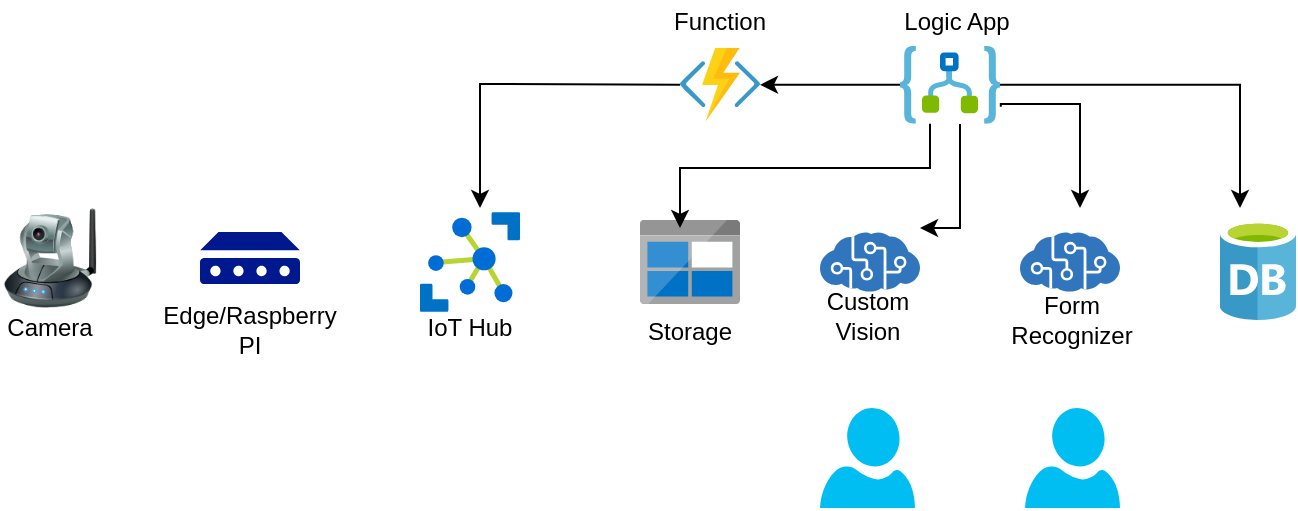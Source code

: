 <mxfile version="14.9.6" type="github">
  <diagram id="MtCcifqgWsF8bFSLHfkf" name="Page-1">
    <mxGraphModel dx="1038" dy="579" grid="1" gridSize="10" guides="1" tooltips="1" connect="1" arrows="1" fold="1" page="1" pageScale="1" pageWidth="850" pageHeight="1100" math="0" shadow="0">
      <root>
        <mxCell id="0" />
        <mxCell id="1" parent="0" />
        <mxCell id="wkmmpEoK6P4Irs7ONP1U-1" value="" style="image;html=1;image=img/lib/clip_art/networking/Ip_Camera_128x128.png" vertex="1" parent="1">
          <mxGeometry x="60" y="240" width="50" height="50" as="geometry" />
        </mxCell>
        <mxCell id="wkmmpEoK6P4Irs7ONP1U-2" value="" style="aspect=fixed;pointerEvents=1;shadow=0;dashed=0;html=1;strokeColor=none;labelPosition=center;verticalLabelPosition=bottom;verticalAlign=top;align=center;fillColor=#00188D;shape=mxgraph.mscae.enterprise.device" vertex="1" parent="1">
          <mxGeometry x="160" y="252" width="50" height="26" as="geometry" />
        </mxCell>
        <mxCell id="wkmmpEoK6P4Irs7ONP1U-3" value="" style="aspect=fixed;html=1;points=[];align=center;image;fontSize=12;image=img/lib/mscae/Cognitive_Services.svg;" vertex="1" parent="1">
          <mxGeometry x="470" y="252" width="50" height="30" as="geometry" />
        </mxCell>
        <mxCell id="wkmmpEoK6P4Irs7ONP1U-4" value="" style="aspect=fixed;html=1;points=[];align=center;image;fontSize=12;image=img/lib/mscae/Cognitive_Services.svg;" vertex="1" parent="1">
          <mxGeometry x="570" y="252" width="50" height="30" as="geometry" />
        </mxCell>
        <mxCell id="wkmmpEoK6P4Irs7ONP1U-5" value="" style="aspect=fixed;html=1;points=[];align=center;image;fontSize=12;image=img/lib/mscae/BlobBlock.svg;" vertex="1" parent="1">
          <mxGeometry x="380" y="246" width="50" height="42" as="geometry" />
        </mxCell>
        <mxCell id="wkmmpEoK6P4Irs7ONP1U-10" value="" style="edgeStyle=orthogonalEdgeStyle;rounded=0;orthogonalLoop=1;jettySize=auto;html=1;" edge="1" parent="1" source="wkmmpEoK6P4Irs7ONP1U-6" target="wkmmpEoK6P4Irs7ONP1U-9">
          <mxGeometry relative="1" as="geometry" />
        </mxCell>
        <mxCell id="wkmmpEoK6P4Irs7ONP1U-11" value="" style="edgeStyle=orthogonalEdgeStyle;rounded=0;orthogonalLoop=1;jettySize=auto;html=1;" edge="1" parent="1" source="wkmmpEoK6P4Irs7ONP1U-6">
          <mxGeometry relative="1" as="geometry">
            <mxPoint x="400" y="250" as="targetPoint" />
            <Array as="points">
              <mxPoint x="525" y="220" />
              <mxPoint x="400" y="220" />
            </Array>
          </mxGeometry>
        </mxCell>
        <mxCell id="wkmmpEoK6P4Irs7ONP1U-13" value="" style="edgeStyle=orthogonalEdgeStyle;rounded=0;orthogonalLoop=1;jettySize=auto;html=1;" edge="1" parent="1" source="wkmmpEoK6P4Irs7ONP1U-6">
          <mxGeometry relative="1" as="geometry">
            <mxPoint x="680" y="240" as="targetPoint" />
            <Array as="points">
              <mxPoint x="680" y="178" />
            </Array>
          </mxGeometry>
        </mxCell>
        <mxCell id="wkmmpEoK6P4Irs7ONP1U-6" value="" style="aspect=fixed;html=1;points=[];align=center;image;fontSize=12;image=img/lib/mscae/Logic_Apps.svg;" vertex="1" parent="1">
          <mxGeometry x="510" y="158.9" width="50" height="39" as="geometry" />
        </mxCell>
        <mxCell id="wkmmpEoK6P4Irs7ONP1U-7" value="" style="aspect=fixed;html=1;points=[];align=center;image;fontSize=12;image=img/lib/mscae/Database_General.svg;" vertex="1" parent="1">
          <mxGeometry x="670" y="246" width="38" height="50" as="geometry" />
        </mxCell>
        <mxCell id="wkmmpEoK6P4Irs7ONP1U-8" value="" style="aspect=fixed;html=1;points=[];align=center;image;fontSize=12;image=img/lib/mscae/Azure_IoT_Hub.svg;" vertex="1" parent="1">
          <mxGeometry x="270" y="242" width="50" height="50" as="geometry" />
        </mxCell>
        <mxCell id="wkmmpEoK6P4Irs7ONP1U-25" value="" style="edgeStyle=none;rounded=0;orthogonalLoop=1;jettySize=auto;html=1;" edge="1" parent="1" source="wkmmpEoK6P4Irs7ONP1U-9">
          <mxGeometry relative="1" as="geometry">
            <mxPoint x="300" y="240" as="targetPoint" />
            <Array as="points">
              <mxPoint x="300" y="178" />
            </Array>
          </mxGeometry>
        </mxCell>
        <mxCell id="wkmmpEoK6P4Irs7ONP1U-9" value="" style="aspect=fixed;html=1;points=[];align=center;image;fontSize=12;image=img/lib/mscae/Functions.svg;" vertex="1" parent="1">
          <mxGeometry x="400" y="160" width="40" height="36.8" as="geometry" />
        </mxCell>
        <mxCell id="wkmmpEoK6P4Irs7ONP1U-14" value="" style="edgeStyle=orthogonalEdgeStyle;rounded=0;orthogonalLoop=1;jettySize=auto;html=1;exitX=1.008;exitY=0.782;exitDx=0;exitDy=0;exitPerimeter=0;" edge="1" parent="1" source="wkmmpEoK6P4Irs7ONP1U-6">
          <mxGeometry relative="1" as="geometry">
            <mxPoint x="570" y="188.4" as="sourcePoint" />
            <mxPoint x="600" y="240" as="targetPoint" />
            <Array as="points">
              <mxPoint x="560" y="188" />
              <mxPoint x="600" y="188" />
            </Array>
          </mxGeometry>
        </mxCell>
        <mxCell id="wkmmpEoK6P4Irs7ONP1U-15" value="" style="edgeStyle=orthogonalEdgeStyle;rounded=0;orthogonalLoop=1;jettySize=auto;html=1;" edge="1" parent="1">
          <mxGeometry relative="1" as="geometry">
            <mxPoint x="540" y="198" as="sourcePoint" />
            <mxPoint x="520" y="250" as="targetPoint" />
            <Array as="points">
              <mxPoint x="540" y="250" />
            </Array>
          </mxGeometry>
        </mxCell>
        <mxCell id="wkmmpEoK6P4Irs7ONP1U-16" value="" style="verticalLabelPosition=bottom;html=1;verticalAlign=top;align=center;strokeColor=none;fillColor=#00BEF2;shape=mxgraph.azure.user;" vertex="1" parent="1">
          <mxGeometry x="470" y="340" width="47.5" height="50" as="geometry" />
        </mxCell>
        <mxCell id="wkmmpEoK6P4Irs7ONP1U-17" value="" style="verticalLabelPosition=bottom;html=1;verticalAlign=top;align=center;strokeColor=none;fillColor=#00BEF2;shape=mxgraph.azure.user;" vertex="1" parent="1">
          <mxGeometry x="572.5" y="340" width="47.5" height="50" as="geometry" />
        </mxCell>
        <mxCell id="wkmmpEoK6P4Irs7ONP1U-18" value="Storage" style="text;html=1;strokeColor=none;fillColor=none;align=center;verticalAlign=middle;whiteSpace=wrap;rounded=0;" vertex="1" parent="1">
          <mxGeometry x="385" y="292" width="40" height="20" as="geometry" />
        </mxCell>
        <mxCell id="wkmmpEoK6P4Irs7ONP1U-19" value="Custom Vision" style="text;html=1;strokeColor=none;fillColor=none;align=center;verticalAlign=middle;whiteSpace=wrap;rounded=0;" vertex="1" parent="1">
          <mxGeometry x="473.75" y="284" width="40" height="20" as="geometry" />
        </mxCell>
        <mxCell id="wkmmpEoK6P4Irs7ONP1U-20" value="Form Recognizer" style="text;html=1;strokeColor=none;fillColor=none;align=center;verticalAlign=middle;whiteSpace=wrap;rounded=0;" vertex="1" parent="1">
          <mxGeometry x="576" y="286" width="40" height="20" as="geometry" />
        </mxCell>
        <mxCell id="wkmmpEoK6P4Irs7ONP1U-21" value="IoT Hub" style="text;html=1;strokeColor=none;fillColor=none;align=center;verticalAlign=middle;whiteSpace=wrap;rounded=0;" vertex="1" parent="1">
          <mxGeometry x="270" y="290" width="50" height="20" as="geometry" />
        </mxCell>
        <mxCell id="wkmmpEoK6P4Irs7ONP1U-22" value="Edge/Raspberry PI" style="text;html=1;strokeColor=none;fillColor=none;align=center;verticalAlign=middle;whiteSpace=wrap;rounded=0;" vertex="1" parent="1">
          <mxGeometry x="160" y="282" width="50" height="38" as="geometry" />
        </mxCell>
        <mxCell id="wkmmpEoK6P4Irs7ONP1U-23" value="Camera" style="text;html=1;strokeColor=none;fillColor=none;align=center;verticalAlign=middle;whiteSpace=wrap;rounded=0;" vertex="1" parent="1">
          <mxGeometry x="60" y="290" width="50" height="20" as="geometry" />
        </mxCell>
        <mxCell id="wkmmpEoK6P4Irs7ONP1U-26" value="Logic App" style="text;html=1;strokeColor=none;fillColor=none;align=center;verticalAlign=middle;whiteSpace=wrap;rounded=0;" vertex="1" parent="1">
          <mxGeometry x="506.5" y="136.9" width="62.5" height="20" as="geometry" />
        </mxCell>
        <mxCell id="wkmmpEoK6P4Irs7ONP1U-27" value="Function" style="text;html=1;strokeColor=none;fillColor=none;align=center;verticalAlign=middle;whiteSpace=wrap;rounded=0;" vertex="1" parent="1">
          <mxGeometry x="400" y="136.9" width="40" height="20" as="geometry" />
        </mxCell>
      </root>
    </mxGraphModel>
  </diagram>
</mxfile>
